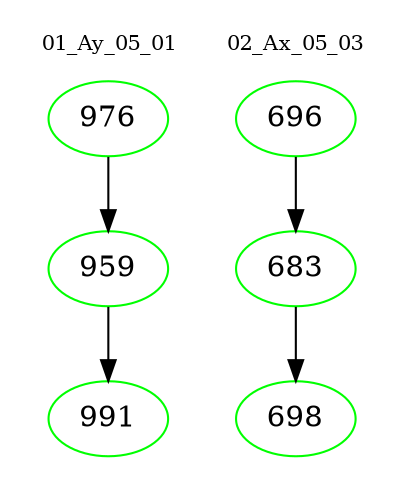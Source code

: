 digraph{
subgraph cluster_0 {
color = white
label = "01_Ay_05_01";
fontsize=10;
T0_976 [label="976", color="green"]
T0_976 -> T0_959 [color="black"]
T0_959 [label="959", color="green"]
T0_959 -> T0_991 [color="black"]
T0_991 [label="991", color="green"]
}
subgraph cluster_1 {
color = white
label = "02_Ax_05_03";
fontsize=10;
T1_696 [label="696", color="green"]
T1_696 -> T1_683 [color="black"]
T1_683 [label="683", color="green"]
T1_683 -> T1_698 [color="black"]
T1_698 [label="698", color="green"]
}
}
